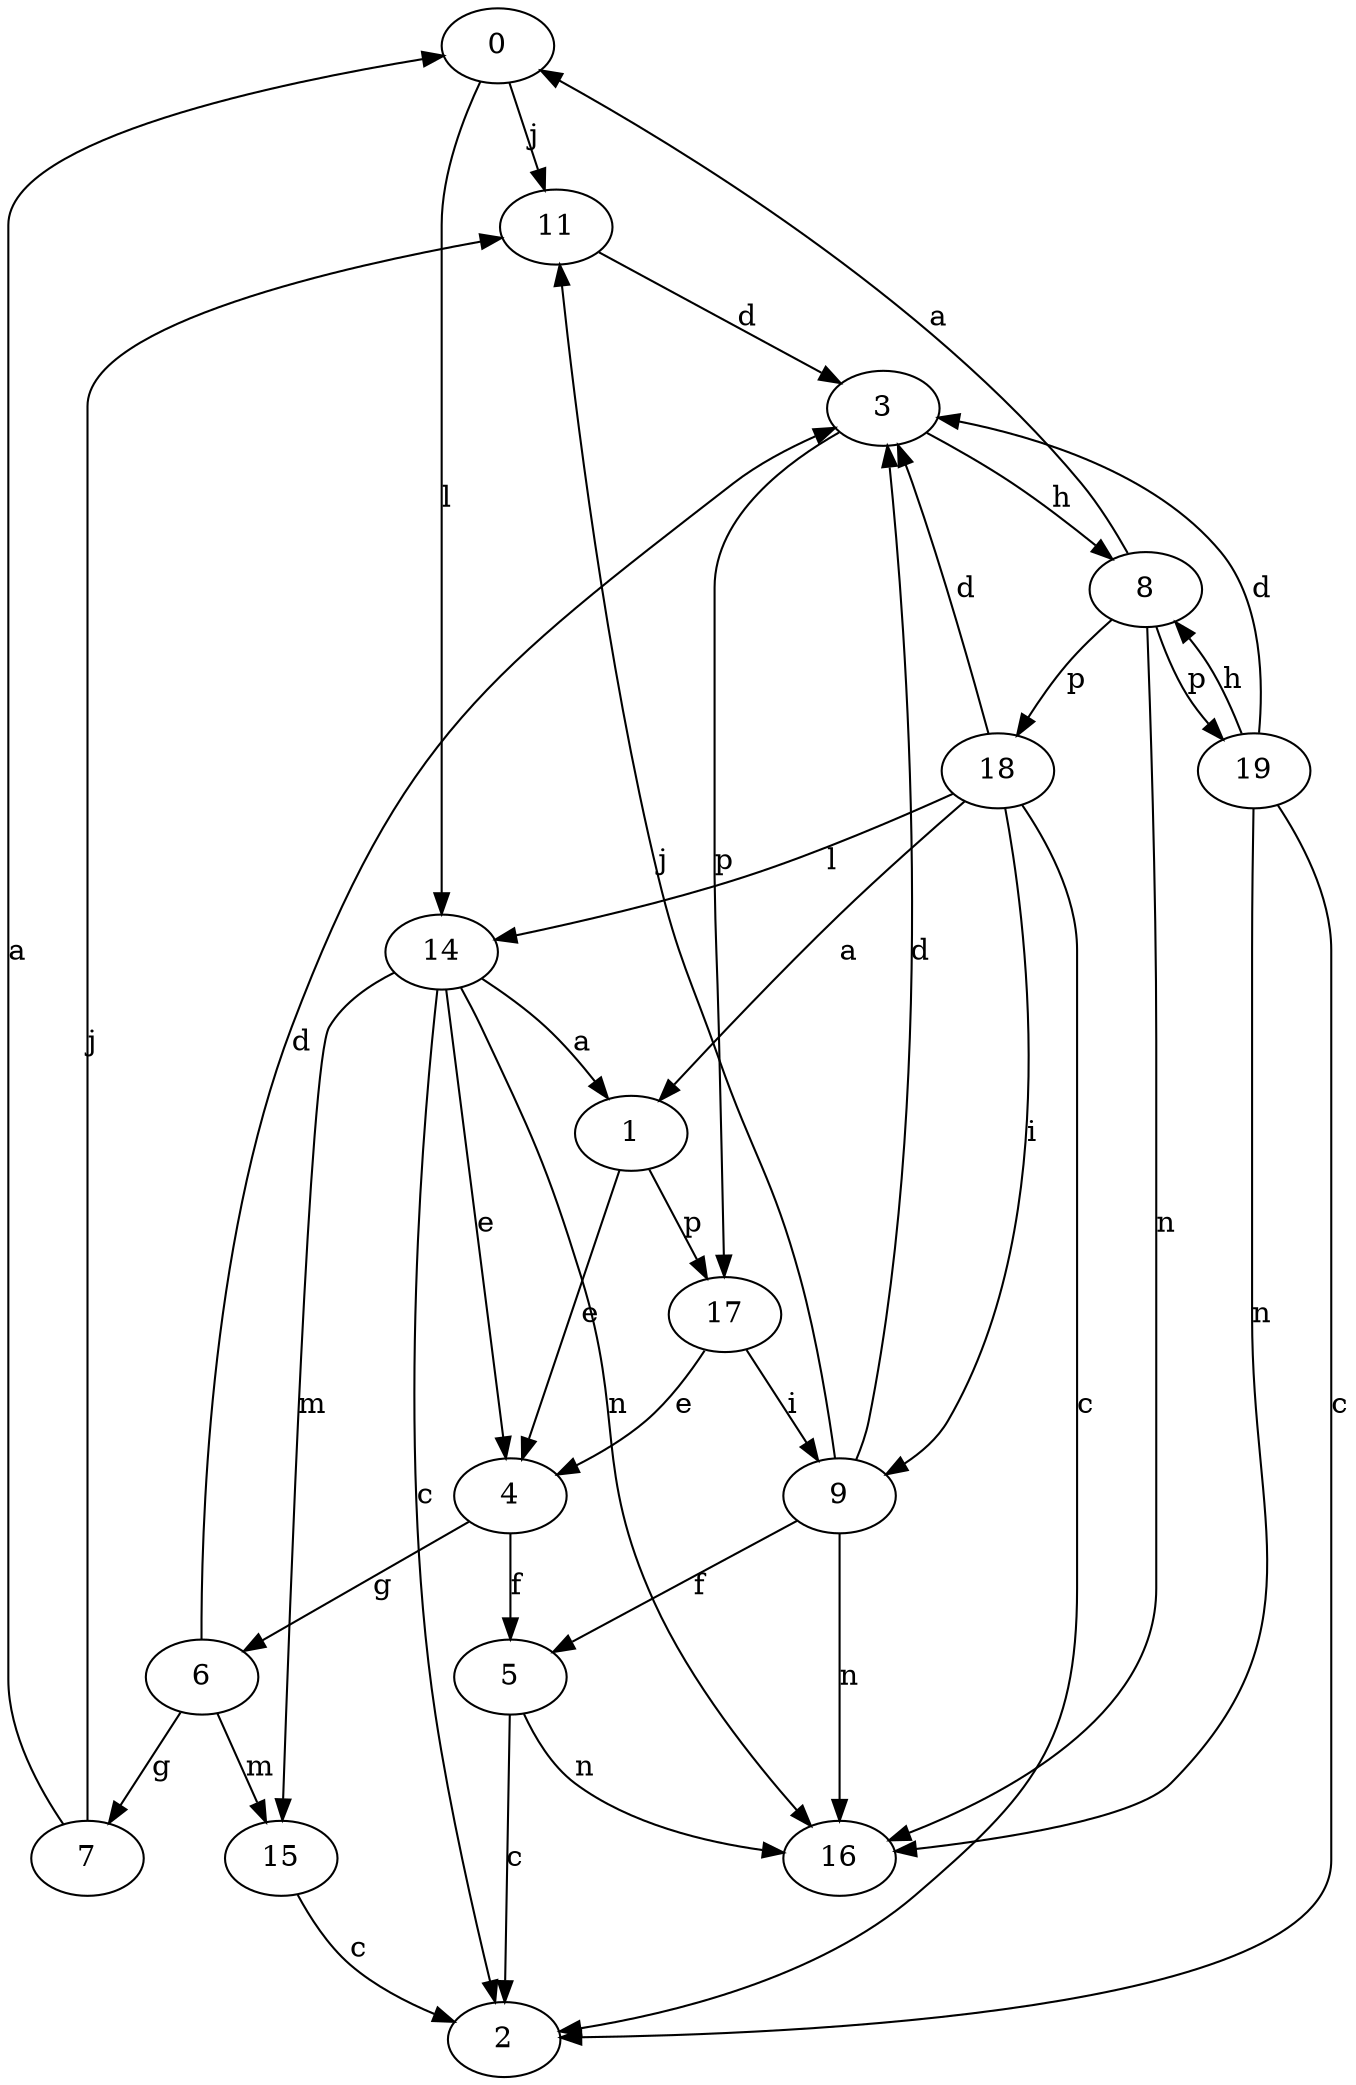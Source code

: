 strict digraph  {
0;
1;
2;
3;
4;
5;
6;
7;
8;
9;
11;
14;
15;
16;
17;
18;
19;
0 -> 11  [label=j];
0 -> 14  [label=l];
1 -> 4  [label=e];
1 -> 17  [label=p];
3 -> 8  [label=h];
3 -> 17  [label=p];
4 -> 5  [label=f];
4 -> 6  [label=g];
5 -> 2  [label=c];
5 -> 16  [label=n];
6 -> 3  [label=d];
6 -> 7  [label=g];
6 -> 15  [label=m];
7 -> 0  [label=a];
7 -> 11  [label=j];
8 -> 0  [label=a];
8 -> 16  [label=n];
8 -> 18  [label=p];
8 -> 19  [label=p];
9 -> 3  [label=d];
9 -> 5  [label=f];
9 -> 11  [label=j];
9 -> 16  [label=n];
11 -> 3  [label=d];
14 -> 1  [label=a];
14 -> 2  [label=c];
14 -> 4  [label=e];
14 -> 15  [label=m];
14 -> 16  [label=n];
15 -> 2  [label=c];
17 -> 4  [label=e];
17 -> 9  [label=i];
18 -> 1  [label=a];
18 -> 2  [label=c];
18 -> 3  [label=d];
18 -> 9  [label=i];
18 -> 14  [label=l];
19 -> 2  [label=c];
19 -> 3  [label=d];
19 -> 8  [label=h];
19 -> 16  [label=n];
}
